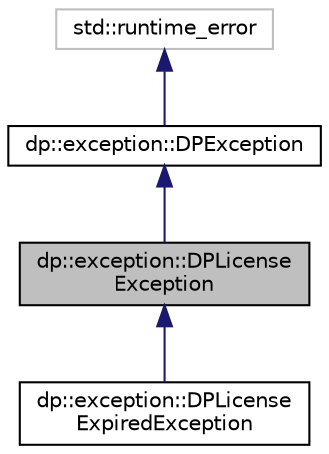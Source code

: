 digraph "dp::exception::DPLicenseException"
{
  edge [fontname="Helvetica",fontsize="10",labelfontname="Helvetica",labelfontsize="10"];
  node [fontname="Helvetica",fontsize="10",shape=record];
  Node0 [label="dp::exception::DPLicense\lException",height=0.2,width=0.4,color="black", fillcolor="grey75", style="filled", fontcolor="black"];
  Node1 -> Node0 [dir="back",color="midnightblue",fontsize="10",style="solid",fontname="Helvetica"];
  Node1 [label="dp::exception::DPException",height=0.2,width=0.4,color="black", fillcolor="white", style="filled",URL="$classdp_1_1exception_1_1_d_p_exception.html",tooltip="MAKA API Control Interface. "];
  Node2 -> Node1 [dir="back",color="midnightblue",fontsize="10",style="solid",fontname="Helvetica"];
  Node2 [label="std::runtime_error",height=0.2,width=0.4,color="grey75", fillcolor="white", style="filled"];
  Node0 -> Node3 [dir="back",color="midnightblue",fontsize="10",style="solid",fontname="Helvetica"];
  Node3 [label="dp::exception::DPLicense\lExpiredException",height=0.2,width=0.4,color="black", fillcolor="white", style="filled",URL="$classdp_1_1exception_1_1_d_p_license_expired_exception.html",tooltip="MAKA API Control Interface. "];
}
